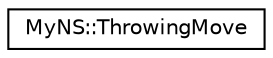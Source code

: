 digraph "Graphical Class Hierarchy"
{
  edge [fontname="Helvetica",fontsize="10",labelfontname="Helvetica",labelfontsize="10"];
  node [fontname="Helvetica",fontsize="10",shape=record];
  rankdir="LR";
  Node0 [label="MyNS::ThrowingMove",height=0.2,width=0.4,color="black", fillcolor="white", style="filled",URL="$struct_my_n_s_1_1_throwing_move.html"];
}
